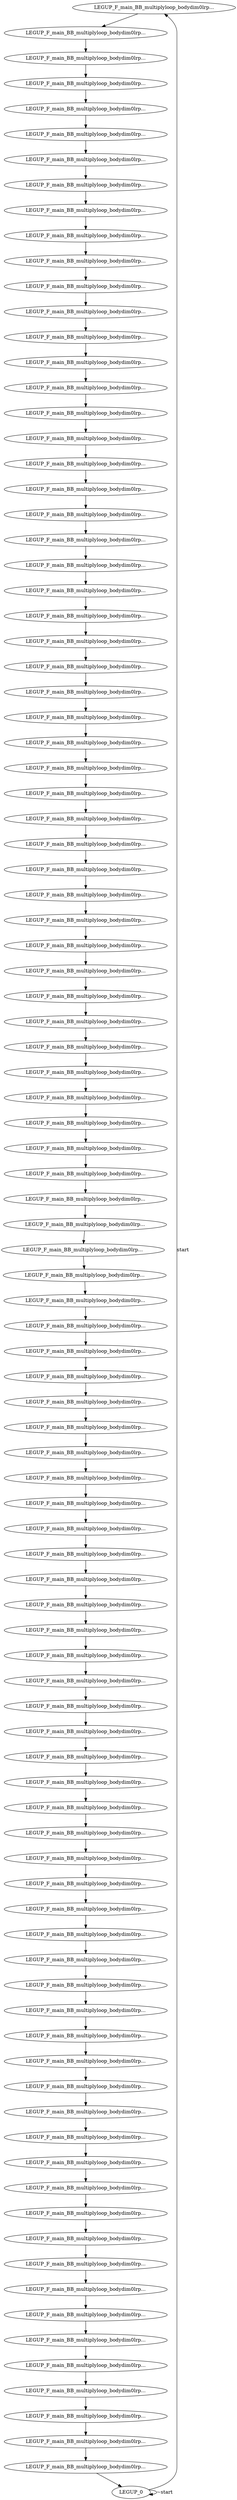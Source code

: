 digraph {
Node0x38fbea0[label="LEGUP_F_main_BB_multiplyloop_bodydim0lrp..."];
Node0x38fbcd0[label="LEGUP_0"];
Node0x38fbcd0 -> Node0x38fbea0[label="start"];
Node0x38fbcd0 -> Node0x38fbcd0[label="~start"];
Node0x38fc0a0[label="LEGUP_F_main_BB_multiplyloop_bodydim0lrp..."];
Node0x38fbea0 -> Node0x38fc0a0;
Node0x38fc1e0[label="LEGUP_F_main_BB_multiplyloop_bodydim0lrp..."];
Node0x38fc0a0 -> Node0x38fc1e0;
Node0x38fc320[label="LEGUP_F_main_BB_multiplyloop_bodydim0lrp..."];
Node0x38fc1e0 -> Node0x38fc320;
Node0x38fc460[label="LEGUP_F_main_BB_multiplyloop_bodydim0lrp..."];
Node0x38fc320 -> Node0x38fc460;
Node0x38fc5a0[label="LEGUP_F_main_BB_multiplyloop_bodydim0lrp..."];
Node0x38fc460 -> Node0x38fc5a0;
Node0x38fc6e0[label="LEGUP_F_main_BB_multiplyloop_bodydim0lrp..."];
Node0x38fc5a0 -> Node0x38fc6e0;
Node0x38fc820[label="LEGUP_F_main_BB_multiplyloop_bodydim0lrp..."];
Node0x38fc6e0 -> Node0x38fc820;
Node0x38fc960[label="LEGUP_F_main_BB_multiplyloop_bodydim0lrp..."];
Node0x38fc820 -> Node0x38fc960;
Node0x38fcaa0[label="LEGUP_F_main_BB_multiplyloop_bodydim0lrp..."];
Node0x38fc960 -> Node0x38fcaa0;
Node0x38fcbe0[label="LEGUP_F_main_BB_multiplyloop_bodydim0lrp..."];
Node0x38fcaa0 -> Node0x38fcbe0;
Node0x38fcd20[label="LEGUP_F_main_BB_multiplyloop_bodydim0lrp..."];
Node0x38fcbe0 -> Node0x38fcd20;
Node0x38fce60[label="LEGUP_F_main_BB_multiplyloop_bodydim0lrp..."];
Node0x38fcd20 -> Node0x38fce60;
Node0x38fcfa0[label="LEGUP_F_main_BB_multiplyloop_bodydim0lrp..."];
Node0x38fce60 -> Node0x38fcfa0;
Node0x38fd0e0[label="LEGUP_F_main_BB_multiplyloop_bodydim0lrp..."];
Node0x38fcfa0 -> Node0x38fd0e0;
Node0x38fd220[label="LEGUP_F_main_BB_multiplyloop_bodydim0lrp..."];
Node0x38fd0e0 -> Node0x38fd220;
Node0x38fd360[label="LEGUP_F_main_BB_multiplyloop_bodydim0lrp..."];
Node0x38fd220 -> Node0x38fd360;
Node0x38fd4a0[label="LEGUP_F_main_BB_multiplyloop_bodydim0lrp..."];
Node0x38fd360 -> Node0x38fd4a0;
Node0x38fd5e0[label="LEGUP_F_main_BB_multiplyloop_bodydim0lrp..."];
Node0x38fd4a0 -> Node0x38fd5e0;
Node0x38fd720[label="LEGUP_F_main_BB_multiplyloop_bodydim0lrp..."];
Node0x38fd5e0 -> Node0x38fd720;
Node0x38fd860[label="LEGUP_F_main_BB_multiplyloop_bodydim0lrp..."];
Node0x38fd720 -> Node0x38fd860;
Node0x38fd9a0[label="LEGUP_F_main_BB_multiplyloop_bodydim0lrp..."];
Node0x38fd860 -> Node0x38fd9a0;
Node0x38fdae0[label="LEGUP_F_main_BB_multiplyloop_bodydim0lrp..."];
Node0x38fd9a0 -> Node0x38fdae0;
Node0x38fdc20[label="LEGUP_F_main_BB_multiplyloop_bodydim0lrp..."];
Node0x38fdae0 -> Node0x38fdc20;
Node0x38ae690[label="LEGUP_F_main_BB_multiplyloop_bodydim0lrp..."];
Node0x38fdc20 -> Node0x38ae690;
Node0x38ae7d0[label="LEGUP_F_main_BB_multiplyloop_bodydim0lrp..."];
Node0x38ae690 -> Node0x38ae7d0;
Node0x38ae910[label="LEGUP_F_main_BB_multiplyloop_bodydim0lrp..."];
Node0x38ae7d0 -> Node0x38ae910;
Node0x38aea50[label="LEGUP_F_main_BB_multiplyloop_bodydim0lrp..."];
Node0x38ae910 -> Node0x38aea50;
Node0x38aeb90[label="LEGUP_F_main_BB_multiplyloop_bodydim0lrp..."];
Node0x38aea50 -> Node0x38aeb90;
Node0x38aecd0[label="LEGUP_F_main_BB_multiplyloop_bodydim0lrp..."];
Node0x38aeb90 -> Node0x38aecd0;
Node0x38aee10[label="LEGUP_F_main_BB_multiplyloop_bodydim0lrp..."];
Node0x38aecd0 -> Node0x38aee10;
Node0x38aef50[label="LEGUP_F_main_BB_multiplyloop_bodydim0lrp..."];
Node0x38aee10 -> Node0x38aef50;
Node0x38af090[label="LEGUP_F_main_BB_multiplyloop_bodydim0lrp..."];
Node0x38aef50 -> Node0x38af090;
Node0x38af1d0[label="LEGUP_F_main_BB_multiplyloop_bodydim0lrp..."];
Node0x38af090 -> Node0x38af1d0;
Node0x38af310[label="LEGUP_F_main_BB_multiplyloop_bodydim0lrp..."];
Node0x38af1d0 -> Node0x38af310;
Node0x38af450[label="LEGUP_F_main_BB_multiplyloop_bodydim0lrp..."];
Node0x38af310 -> Node0x38af450;
Node0x38af590[label="LEGUP_F_main_BB_multiplyloop_bodydim0lrp..."];
Node0x38af450 -> Node0x38af590;
Node0x38af6d0[label="LEGUP_F_main_BB_multiplyloop_bodydim0lrp..."];
Node0x38af590 -> Node0x38af6d0;
Node0x38af810[label="LEGUP_F_main_BB_multiplyloop_bodydim0lrp..."];
Node0x38af6d0 -> Node0x38af810;
Node0x38af950[label="LEGUP_F_main_BB_multiplyloop_bodydim0lrp..."];
Node0x38af810 -> Node0x38af950;
Node0x38afa90[label="LEGUP_F_main_BB_multiplyloop_bodydim0lrp..."];
Node0x38af950 -> Node0x38afa90;
Node0x38afbd0[label="LEGUP_F_main_BB_multiplyloop_bodydim0lrp..."];
Node0x38afa90 -> Node0x38afbd0;
Node0x38afd10[label="LEGUP_F_main_BB_multiplyloop_bodydim0lrp..."];
Node0x38afbd0 -> Node0x38afd10;
Node0x38afe50[label="LEGUP_F_main_BB_multiplyloop_bodydim0lrp..."];
Node0x38afd10 -> Node0x38afe50;
Node0x38aff90[label="LEGUP_F_main_BB_multiplyloop_bodydim0lrp..."];
Node0x38afe50 -> Node0x38aff90;
Node0x38b00d0[label="LEGUP_F_main_BB_multiplyloop_bodydim0lrp..."];
Node0x38aff90 -> Node0x38b00d0;
Node0x38b0210[label="LEGUP_F_main_BB_multiplyloop_bodydim0lrp..."];
Node0x38b00d0 -> Node0x38b0210;
Node0x38b0350[label="LEGUP_F_main_BB_multiplyloop_bodydim0lrp..."];
Node0x38b0210 -> Node0x38b0350;
Node0x38b0490[label="LEGUP_F_main_BB_multiplyloop_bodydim0lrp..."];
Node0x38b0350 -> Node0x38b0490;
Node0x38b05d0[label="LEGUP_F_main_BB_multiplyloop_bodydim0lrp..."];
Node0x38b0490 -> Node0x38b05d0;
Node0x38b0710[label="LEGUP_F_main_BB_multiplyloop_bodydim0lrp..."];
Node0x38b05d0 -> Node0x38b0710;
Node0x38b0850[label="LEGUP_F_main_BB_multiplyloop_bodydim0lrp..."];
Node0x38b0710 -> Node0x38b0850;
Node0x38b0990[label="LEGUP_F_main_BB_multiplyloop_bodydim0lrp..."];
Node0x38b0850 -> Node0x38b0990;
Node0x38b0ad0[label="LEGUP_F_main_BB_multiplyloop_bodydim0lrp..."];
Node0x38b0990 -> Node0x38b0ad0;
Node0x38b0c10[label="LEGUP_F_main_BB_multiplyloop_bodydim0lrp..."];
Node0x38b0ad0 -> Node0x38b0c10;
Node0x38b0d50[label="LEGUP_F_main_BB_multiplyloop_bodydim0lrp..."];
Node0x38b0c10 -> Node0x38b0d50;
Node0x38b0e90[label="LEGUP_F_main_BB_multiplyloop_bodydim0lrp..."];
Node0x38b0d50 -> Node0x38b0e90;
Node0x38b0fd0[label="LEGUP_F_main_BB_multiplyloop_bodydim0lrp..."];
Node0x38b0e90 -> Node0x38b0fd0;
Node0x38b1110[label="LEGUP_F_main_BB_multiplyloop_bodydim0lrp..."];
Node0x38b0fd0 -> Node0x38b1110;
Node0x38b1250[label="LEGUP_F_main_BB_multiplyloop_bodydim0lrp..."];
Node0x38b1110 -> Node0x38b1250;
Node0x38b1390[label="LEGUP_F_main_BB_multiplyloop_bodydim0lrp..."];
Node0x38b1250 -> Node0x38b1390;
Node0x38b14d0[label="LEGUP_F_main_BB_multiplyloop_bodydim0lrp..."];
Node0x38b1390 -> Node0x38b14d0;
Node0x38b1610[label="LEGUP_F_main_BB_multiplyloop_bodydim0lrp..."];
Node0x38b14d0 -> Node0x38b1610;
Node0x38b1750[label="LEGUP_F_main_BB_multiplyloop_bodydim0lrp..."];
Node0x38b1610 -> Node0x38b1750;
Node0x38b1890[label="LEGUP_F_main_BB_multiplyloop_bodydim0lrp..."];
Node0x38b1750 -> Node0x38b1890;
Node0x38b19d0[label="LEGUP_F_main_BB_multiplyloop_bodydim0lrp..."];
Node0x38b1890 -> Node0x38b19d0;
Node0x38b1b10[label="LEGUP_F_main_BB_multiplyloop_bodydim0lrp..."];
Node0x38b19d0 -> Node0x38b1b10;
Node0x38b1c50[label="LEGUP_F_main_BB_multiplyloop_bodydim0lrp..."];
Node0x38b1b10 -> Node0x38b1c50;
Node0x38b1d90[label="LEGUP_F_main_BB_multiplyloop_bodydim0lrp..."];
Node0x38b1c50 -> Node0x38b1d90;
Node0x38b1ed0[label="LEGUP_F_main_BB_multiplyloop_bodydim0lrp..."];
Node0x38b1d90 -> Node0x38b1ed0;
Node0x38b2010[label="LEGUP_F_main_BB_multiplyloop_bodydim0lrp..."];
Node0x38b1ed0 -> Node0x38b2010;
Node0x38b2150[label="LEGUP_F_main_BB_multiplyloop_bodydim0lrp..."];
Node0x38b2010 -> Node0x38b2150;
Node0x38b2290[label="LEGUP_F_main_BB_multiplyloop_bodydim0lrp..."];
Node0x38b2150 -> Node0x38b2290;
Node0x38b23d0[label="LEGUP_F_main_BB_multiplyloop_bodydim0lrp..."];
Node0x38b2290 -> Node0x38b23d0;
Node0x38b2510[label="LEGUP_F_main_BB_multiplyloop_bodydim0lrp..."];
Node0x38b23d0 -> Node0x38b2510;
Node0x38b2650[label="LEGUP_F_main_BB_multiplyloop_bodydim0lrp..."];
Node0x38b2510 -> Node0x38b2650;
Node0x38b2790[label="LEGUP_F_main_BB_multiplyloop_bodydim0lrp..."];
Node0x38b2650 -> Node0x38b2790;
Node0x38b28d0[label="LEGUP_F_main_BB_multiplyloop_bodydim0lrp..."];
Node0x38b2790 -> Node0x38b28d0;
Node0x38b2a10[label="LEGUP_F_main_BB_multiplyloop_bodydim0lrp..."];
Node0x38b28d0 -> Node0x38b2a10;
Node0x38b2b50[label="LEGUP_F_main_BB_multiplyloop_bodydim0lrp..."];
Node0x38b2a10 -> Node0x38b2b50;
Node0x38b2c90[label="LEGUP_F_main_BB_multiplyloop_bodydim0lrp..."];
Node0x38b2b50 -> Node0x38b2c90;
Node0x38b2dd0[label="LEGUP_F_main_BB_multiplyloop_bodydim0lrp..."];
Node0x38b2c90 -> Node0x38b2dd0;
Node0x38b2f10[label="LEGUP_F_main_BB_multiplyloop_bodydim0lrp..."];
Node0x38b2dd0 -> Node0x38b2f10;
Node0x38b3050[label="LEGUP_F_main_BB_multiplyloop_bodydim0lrp..."];
Node0x38b2f10 -> Node0x38b3050;
Node0x38b3190[label="LEGUP_F_main_BB_multiplyloop_bodydim0lrp..."];
Node0x38b3050 -> Node0x38b3190;
Node0x38b32d0[label="LEGUP_F_main_BB_multiplyloop_bodydim0lrp..."];
Node0x38b3190 -> Node0x38b32d0;
Node0x38b3410[label="LEGUP_F_main_BB_multiplyloop_bodydim0lrp..."];
Node0x38b32d0 -> Node0x38b3410;
Node0x38b3550[label="LEGUP_F_main_BB_multiplyloop_bodydim0lrp..."];
Node0x38b3410 -> Node0x38b3550;
Node0x38b3690[label="LEGUP_F_main_BB_multiplyloop_bodydim0lrp..."];
Node0x38b3550 -> Node0x38b3690;
Node0x38b37d0[label="LEGUP_F_main_BB_multiplyloop_bodydim0lrp..."];
Node0x38b3690 -> Node0x38b37d0;
Node0x38b3910[label="LEGUP_F_main_BB_multiplyloop_bodydim0lrp..."];
Node0x38b37d0 -> Node0x38b3910;
Node0x3920ec0[label="LEGUP_F_main_BB_multiplyloop_bodydim0lrp..."];
Node0x38b3910 -> Node0x3920ec0;
Node0x3921000[label="LEGUP_F_main_BB_multiplyloop_bodydim0lrp..."];
Node0x3920ec0 -> Node0x3921000;
Node0x3921140[label="LEGUP_F_main_BB_multiplyloop_bodydim0lrp..."];
Node0x3921000 -> Node0x3921140;
Node0x3921280[label="LEGUP_F_main_BB_multiplyloop_bodydim0lrp..."];
Node0x3921140 -> Node0x3921280;
Node0x39213c0[label="LEGUP_F_main_BB_multiplyloop_bodydim0lrp..."];
Node0x3921280 -> Node0x39213c0;
Node0x3921500[label="LEGUP_F_main_BB_multiplyloop_bodydim0lrp..."];
Node0x39213c0 -> Node0x3921500;
Node0x3921640[label="LEGUP_F_main_BB_multiplyloop_bodydim0lrp..."];
Node0x3921500 -> Node0x3921640;
Node0x3921640 -> Node0x38fbcd0;
}
